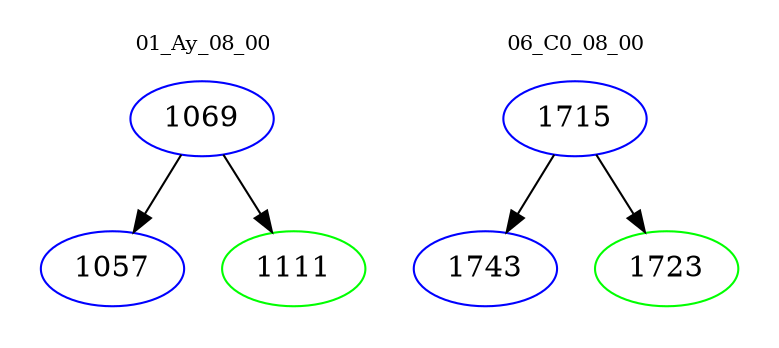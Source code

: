 digraph{
subgraph cluster_0 {
color = white
label = "01_Ay_08_00";
fontsize=10;
T0_1069 [label="1069", color="blue"]
T0_1069 -> T0_1057 [color="black"]
T0_1057 [label="1057", color="blue"]
T0_1069 -> T0_1111 [color="black"]
T0_1111 [label="1111", color="green"]
}
subgraph cluster_1 {
color = white
label = "06_C0_08_00";
fontsize=10;
T1_1715 [label="1715", color="blue"]
T1_1715 -> T1_1743 [color="black"]
T1_1743 [label="1743", color="blue"]
T1_1715 -> T1_1723 [color="black"]
T1_1723 [label="1723", color="green"]
}
}
